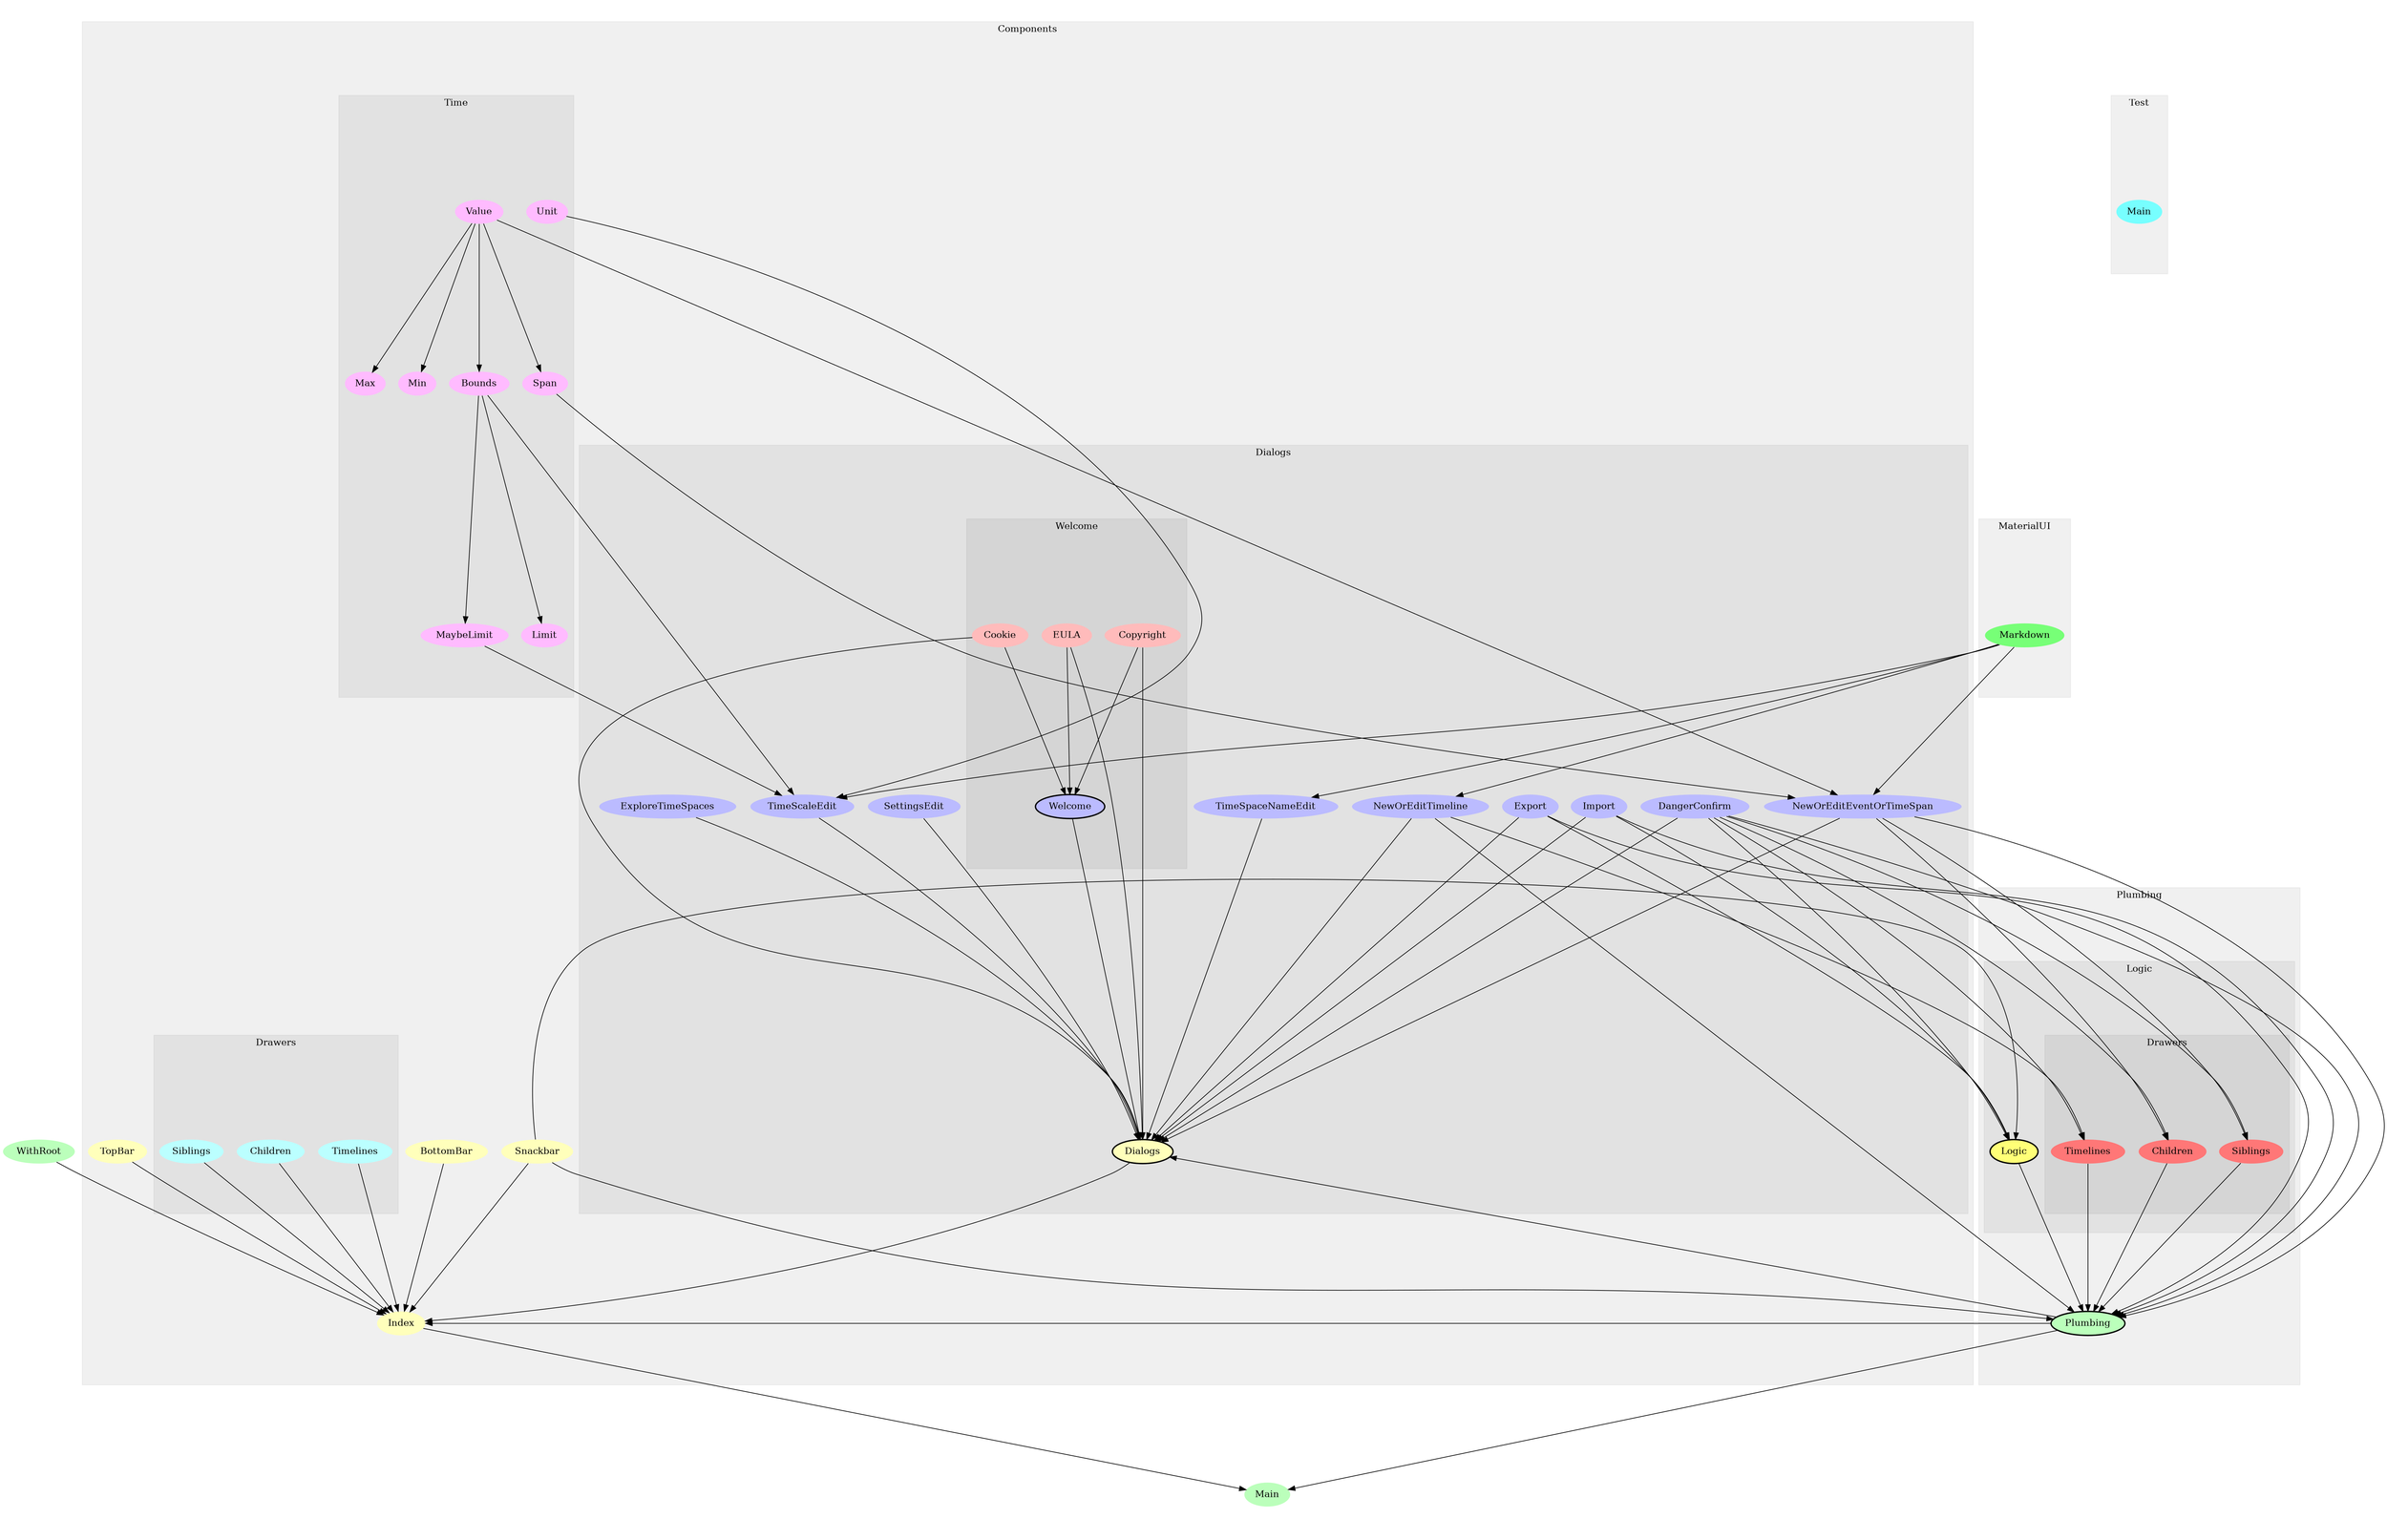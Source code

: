 digraph Modules {
size="48,32";
ratio="fill";
u4[label="WithRoot",style="filled",fillcolor="#bbffbb",penwidth="0"];
u35[label="Main",style="filled",fillcolor="#bbffbb",penwidth="0"];
subgraph cluster_0 {
label="Components";
color="#0000000F";
style="filled";
u17[label="TopBar",style="filled",fillcolor="#ffffbb",penwidth="0"];
u18[label="Snackbar",style="filled",fillcolor="#ffffbb",penwidth="0"];
u19[label="Index",style="filled",fillcolor="#ffffbb",penwidth="0"];
u33[label="BottomBar",style="filled",fillcolor="#ffffbb",penwidth="0"];
subgraph cluster_1 {
label="Dialogs";
color="#0000000F";
style="filled";
u34[label="Dialogs",style="filled,bold",fillcolor="#ffffbb"];
u20[label="ExploreTimeSpaces",style="filled",fillcolor="#bbbbff",penwidth="0"];
u21[label="NewOrEditTimeline",style="filled",fillcolor="#bbbbff",penwidth="0"];
u22[label="SettingsEdit",style="filled",fillcolor="#bbbbff",penwidth="0"];
u23[label="TimeSpaceNameEdit",style="filled",fillcolor="#bbbbff",penwidth="0"];
u25[label="Export",style="filled",fillcolor="#bbbbff",penwidth="0"];
u26[label="Import",style="filled",fillcolor="#bbbbff",penwidth="0"];
u27[label="DangerConfirm",style="filled",fillcolor="#bbbbff",penwidth="0"];
u28[label="TimeScaleEdit",style="filled",fillcolor="#bbbbff",penwidth="0"];
u29[label="NewOrEditEventOrTimeSpan",style="filled",fillcolor="#bbbbff",penwidth="0"];
subgraph cluster_2 {
label="Welcome";
color="#0000000F";
style="filled";
u24[label="Welcome",style="filled,bold",fillcolor="#bbbbff"];
u30[label="EULA",style="filled",fillcolor="#ffbbbb",penwidth="0"];
u31[label="Copyright",style="filled",fillcolor="#ffbbbb",penwidth="0"];
u32[label="Cookie",style="filled",fillcolor="#ffbbbb",penwidth="0"];

}

}
subgraph cluster_3 {
label="Drawers";
color="#0000000F";
style="filled";
u14[label="Children",style="filled",fillcolor="#bbffff",penwidth="0"];
u15[label="Siblings",style="filled",fillcolor="#bbffff",penwidth="0"];
u16[label="Timelines",style="filled",fillcolor="#bbffff",penwidth="0"];

}
subgraph cluster_4 {
label="Time";
color="#0000000F";
style="filled";
u6[label="Unit",style="filled",fillcolor="#ffbbff",penwidth="0"];
u7[label="Span",style="filled",fillcolor="#ffbbff",penwidth="0"];
u8[label="MaybeLimit",style="filled",fillcolor="#ffbbff",penwidth="0"];
u9[label="Value",style="filled",fillcolor="#ffbbff",penwidth="0"];
u10[label="Bounds",style="filled",fillcolor="#ffbbff",penwidth="0"];
u11[label="Limit",style="filled",fillcolor="#ffbbff",penwidth="0"];
u12[label="Max",style="filled",fillcolor="#ffbbff",penwidth="0"];
u13[label="Min",style="filled",fillcolor="#ffbbff",penwidth="0"];

}

}
subgraph cluster_5 {
label="MaterialUI";
color="#0000000F";
style="filled";
u5[label="Markdown",style="filled",fillcolor="#77ff77",penwidth="0"];

}
subgraph cluster_6 {
label="Plumbing";
color="#0000000F";
style="filled";
u36[label="Plumbing",style="filled,bold",fillcolor="#bbffbb"];
subgraph cluster_7 {
label="Logic";
color="#0000000F";
style="filled";
u3[label="Logic",style="filled,bold",fillcolor="#ffff77"];
subgraph cluster_8 {
label="Drawers";
color="#0000000F";
style="filled";
u0[label="Children",style="filled",fillcolor="#ff7777",penwidth="0"];
u1[label="Siblings",style="filled",fillcolor="#ff7777",penwidth="0"];
u2[label="Timelines",style="filled",fillcolor="#ff7777",penwidth="0"];

}

}

}
subgraph cluster_9 {
label="Test";
color="#0000000F";
style="filled";
u37[label="Main",style="filled",fillcolor="#77ffff",penwidth="0"];

}
u27 -> u0;
u29 -> u0;
u27 -> u1;
u29 -> u1;
u21 -> u2;
u27 -> u2;
u18 -> u3;
u25 -> u3;
u26 -> u3;
u27 -> u3;
u9 -> u7;
u10 -> u8;
u9 -> u10;
u10 -> u11;
u9 -> u12;
u9 -> u13;
u4 -> u19;
u14 -> u19;
u15 -> u19;
u16 -> u19;
u17 -> u19;
u18 -> u19;
u33 -> u19;
u34 -> u19;
u36 -> u19;
u5 -> u21;
u5 -> u23;
u30 -> u24;
u31 -> u24;
u32 -> u24;
u5 -> u28;
u6 -> u28;
u8 -> u28;
u10 -> u28;
u5 -> u29;
u7 -> u29;
u9 -> u29;
u20 -> u34;
u21 -> u34;
u22 -> u34;
u23 -> u34;
u24 -> u34;
u25 -> u34;
u26 -> u34;
u27 -> u34;
u28 -> u34;
u29 -> u34;
u30 -> u34;
u31 -> u34;
u32 -> u34;
u36 -> u34;
u19 -> u35;
u36 -> u35;
u0 -> u36;
u1 -> u36;
u2 -> u36;
u3 -> u36;
u18 -> u36;
u21 -> u36;
u25 -> u36;
u26 -> u36;
u27 -> u36;
u29 -> u36;

}
